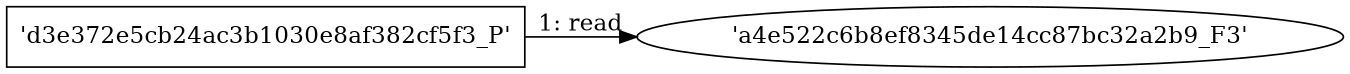 digraph "D:\Learning\Paper\apt\基于CTI的攻击预警\Dataset\攻击图\ASGfromALLCTI\Vulnerability Spotlight Password reset vulnerability in Epignosis eFront.dot" {
rankdir="LR"
size="9"
fixedsize="false"
splines="true"
nodesep=0.3
ranksep=0
fontsize=10
overlap="scalexy"
engine= "neato"
	"'a4e522c6b8ef8345de14cc87bc32a2b9_F3'" [node_type=file shape=ellipse]
	"'d3e372e5cb24ac3b1030e8af382cf5f3_P'" [node_type=Process shape=box]
	"'d3e372e5cb24ac3b1030e8af382cf5f3_P'" -> "'a4e522c6b8ef8345de14cc87bc32a2b9_F3'" [label="1: read"]
}
